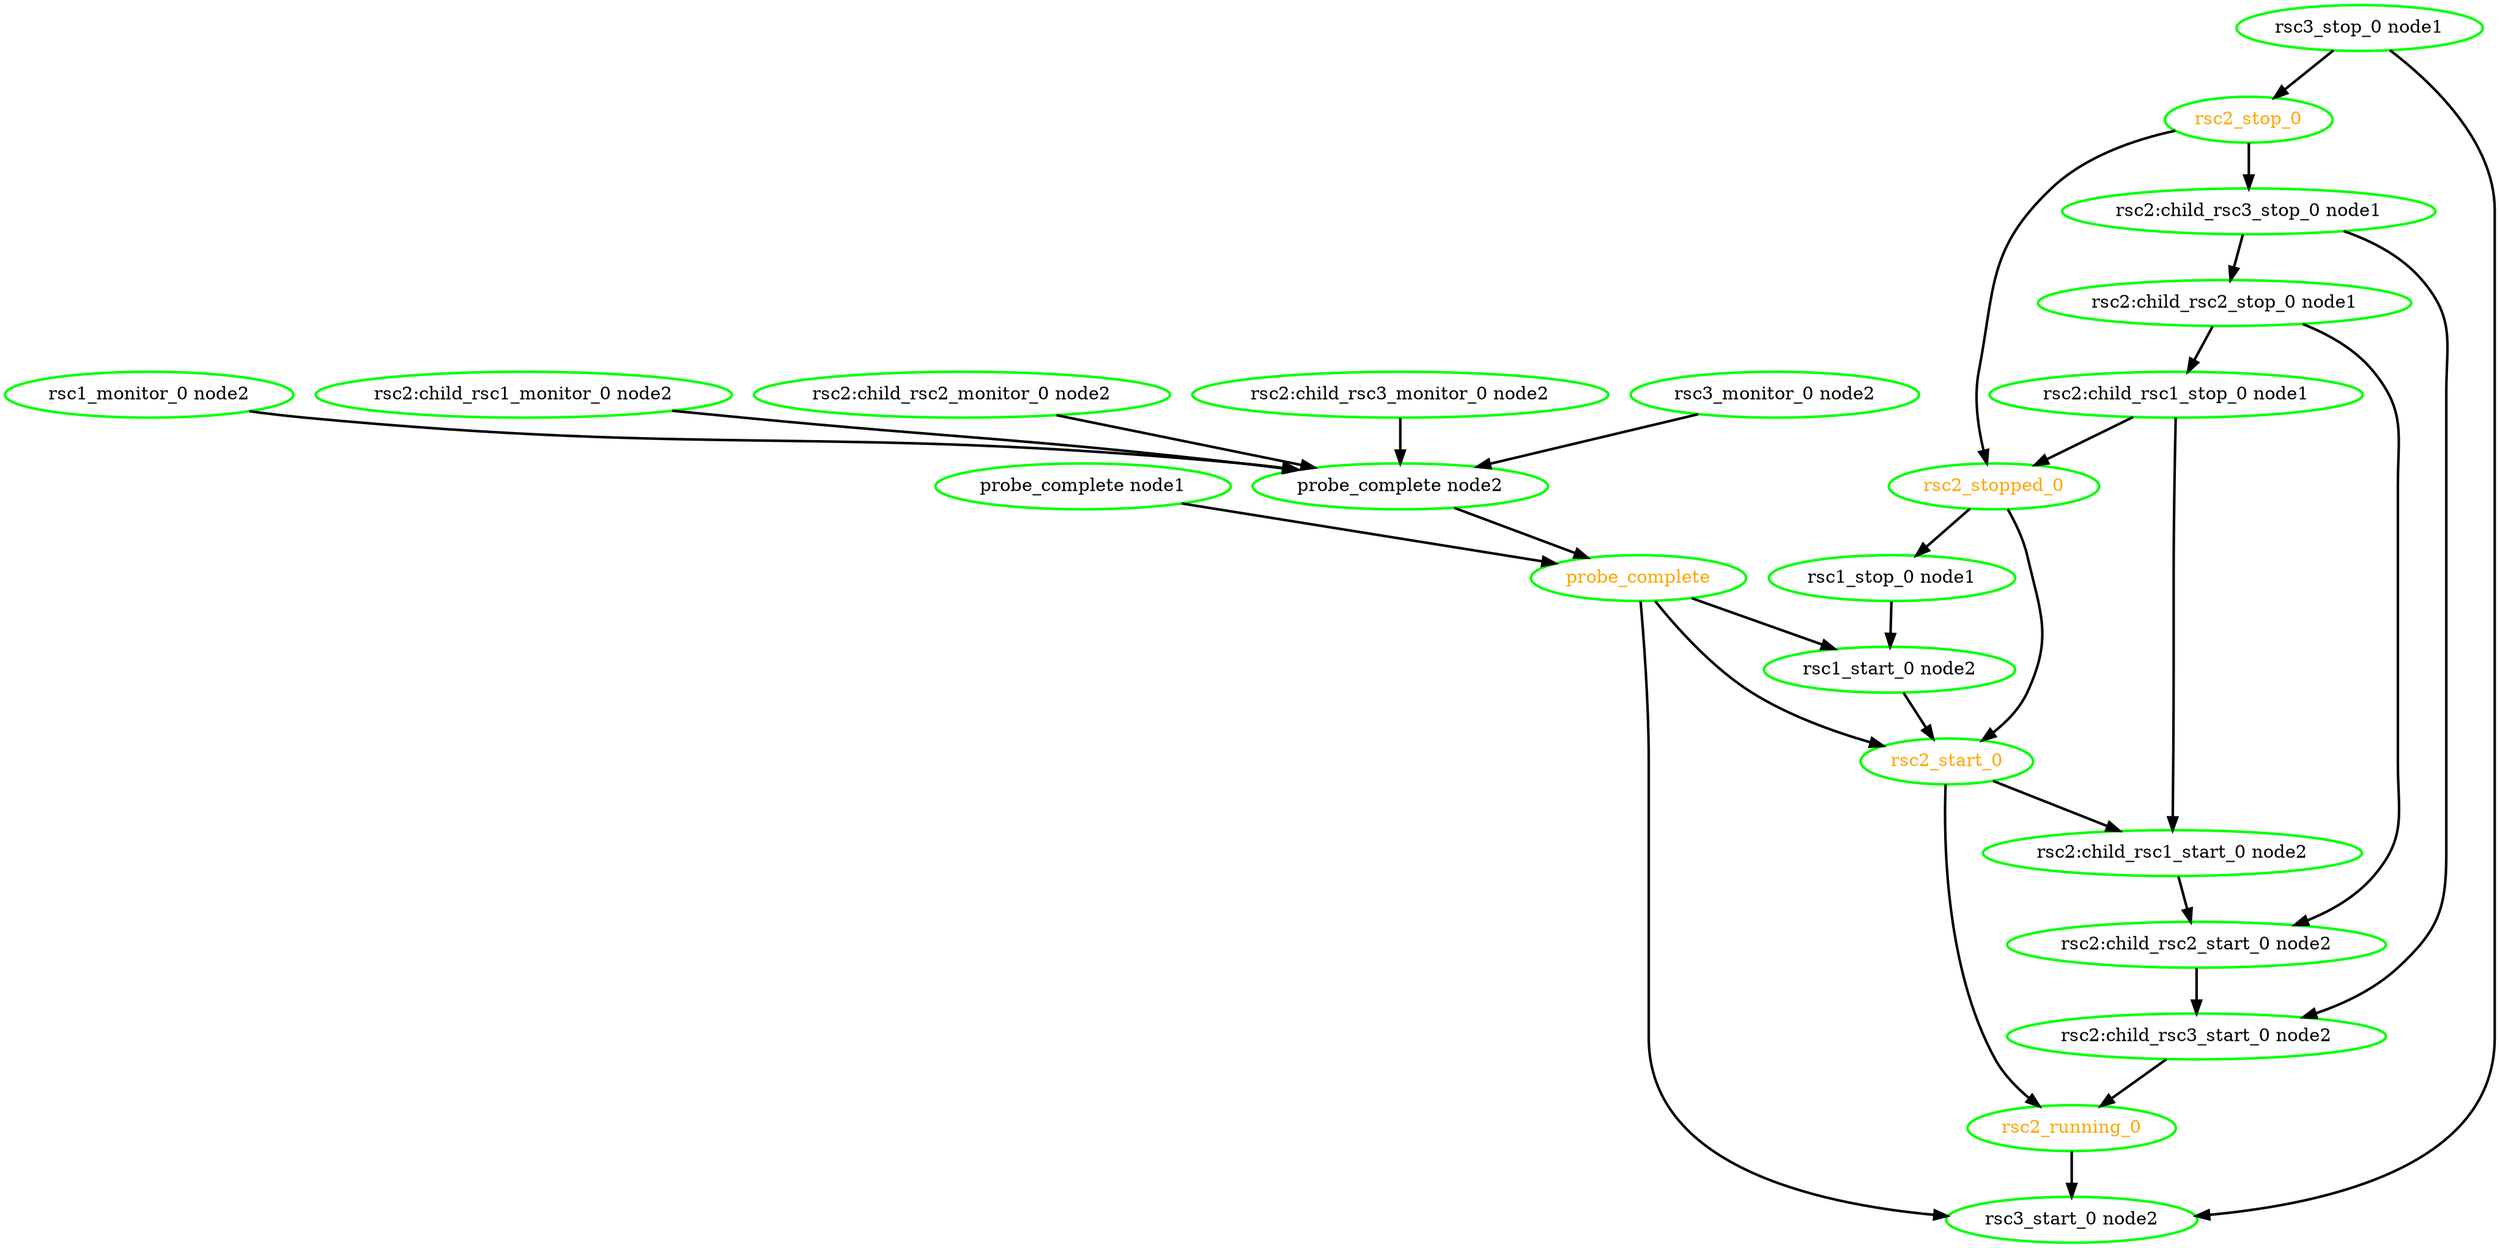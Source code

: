 digraph "g" {
	size = "30,30"
"probe_complete" [ style=bold color="green" fontcolor="orange" ]
"probe_complete node1" [ style=bold color="green" fontcolor="black" ]
"probe_complete node2" [ style=bold color="green" fontcolor="black" ]
"rsc1_monitor_0 node2" [ style=bold color="green" fontcolor="black" ]
"rsc2:child_rsc1_monitor_0 node2" [ style=bold color="green" fontcolor="black" ]
"rsc2:child_rsc2_monitor_0 node2" [ style=bold color="green" fontcolor="black" ]
"rsc2:child_rsc3_monitor_0 node2" [ style=bold color="green" fontcolor="black" ]
"rsc3_monitor_0 node2" [ style=bold color="green" fontcolor="black" ]
"rsc1_stop_0 node1" [ style=bold color="green" fontcolor="black" ]
"rsc1_start_0 node2" [ style=bold color="green" fontcolor="black" ]
"rsc2:child_rsc1_stop_0 node1" [ style=bold color="green" fontcolor="black" ]
"rsc2:child_rsc1_start_0 node2" [ style=bold color="green" fontcolor="black" ]
"rsc2:child_rsc2_stop_0 node1" [ style=bold color="green" fontcolor="black" ]
"rsc2:child_rsc2_start_0 node2" [ style=bold color="green" fontcolor="black" ]
"rsc2:child_rsc3_stop_0 node1" [ style=bold color="green" fontcolor="black" ]
"rsc2:child_rsc3_start_0 node2" [ style=bold color="green" fontcolor="black" ]
"rsc2_start_0" [ style=bold color="green" fontcolor="orange" ]
"rsc2_running_0" [ style=bold color="green" fontcolor="orange" ]
"rsc2_stop_0" [ style=bold color="green" fontcolor="orange" ]
"rsc2_stopped_0" [ style=bold color="green" fontcolor="orange" ]
"rsc3_stop_0 node1" [ style=bold color="green" fontcolor="black" ]
"rsc3_start_0 node2" [ style=bold color="green" fontcolor="black" ]
"probe_complete node1" -> "probe_complete" [ style = bold]
"probe_complete node2" -> "probe_complete" [ style = bold]
"rsc1_monitor_0 node2" -> "probe_complete node2" [ style = bold]
"rsc2:child_rsc1_monitor_0 node2" -> "probe_complete node2" [ style = bold]
"rsc2:child_rsc2_monitor_0 node2" -> "probe_complete node2" [ style = bold]
"rsc2:child_rsc3_monitor_0 node2" -> "probe_complete node2" [ style = bold]
"rsc3_monitor_0 node2" -> "probe_complete node2" [ style = bold]
"rsc2_stopped_0" -> "rsc1_stop_0 node1" [ style = bold]
"probe_complete" -> "rsc1_start_0 node2" [ style = bold]
"rsc1_stop_0 node1" -> "rsc1_start_0 node2" [ style = bold]
"rsc2:child_rsc2_stop_0 node1" -> "rsc2:child_rsc1_stop_0 node1" [ style = bold]
"rsc2:child_rsc1_stop_0 node1" -> "rsc2:child_rsc1_start_0 node2" [ style = bold]
"rsc2_start_0" -> "rsc2:child_rsc1_start_0 node2" [ style = bold]
"rsc2:child_rsc3_stop_0 node1" -> "rsc2:child_rsc2_stop_0 node1" [ style = bold]
"rsc2:child_rsc1_start_0 node2" -> "rsc2:child_rsc2_start_0 node2" [ style = bold]
"rsc2:child_rsc2_stop_0 node1" -> "rsc2:child_rsc2_start_0 node2" [ style = bold]
"rsc2_stop_0" -> "rsc2:child_rsc3_stop_0 node1" [ style = bold]
"rsc2:child_rsc2_start_0 node2" -> "rsc2:child_rsc3_start_0 node2" [ style = bold]
"rsc2:child_rsc3_stop_0 node1" -> "rsc2:child_rsc3_start_0 node2" [ style = bold]
"probe_complete" -> "rsc2_start_0" [ style = bold]
"rsc1_start_0 node2" -> "rsc2_start_0" [ style = bold]
"rsc2_stopped_0" -> "rsc2_start_0" [ style = bold]
"rsc2:child_rsc3_start_0 node2" -> "rsc2_running_0" [ style = bold]
"rsc2_start_0" -> "rsc2_running_0" [ style = bold]
"rsc3_stop_0 node1" -> "rsc2_stop_0" [ style = bold]
"rsc2:child_rsc1_stop_0 node1" -> "rsc2_stopped_0" [ style = bold]
"rsc2_stop_0" -> "rsc2_stopped_0" [ style = bold]
"probe_complete" -> "rsc3_start_0 node2" [ style = bold]
"rsc2_running_0" -> "rsc3_start_0 node2" [ style = bold]
"rsc3_stop_0 node1" -> "rsc3_start_0 node2" [ style = bold]
}
